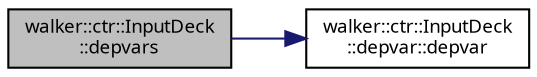 digraph "walker::ctr::InputDeck::depvars"
{
 // INTERACTIVE_SVG=YES
  bgcolor="transparent";
  edge [fontname="sans-serif",fontsize="9",labelfontname="sans-serif",labelfontsize="9"];
  node [fontname="sans-serif",fontsize="9",shape=record];
  rankdir="LR";
  Node1 [label="walker::ctr::InputDeck\l::depvars",height=0.2,width=0.4,color="black", fillcolor="grey75", style="filled", fontcolor="black"];
  Node1 -> Node2 [color="midnightblue",fontsize="9",style="solid",fontname="sans-serif"];
  Node2 [label="walker::ctr::InputDeck\l::depvar::depvar",height=0.2,width=0.4,color="black",URL="$structwalker_1_1ctr_1_1_input_deck_1_1depvar.html#ae460b29f4afb012ad97fdffb8cf7f5b0"];
}
